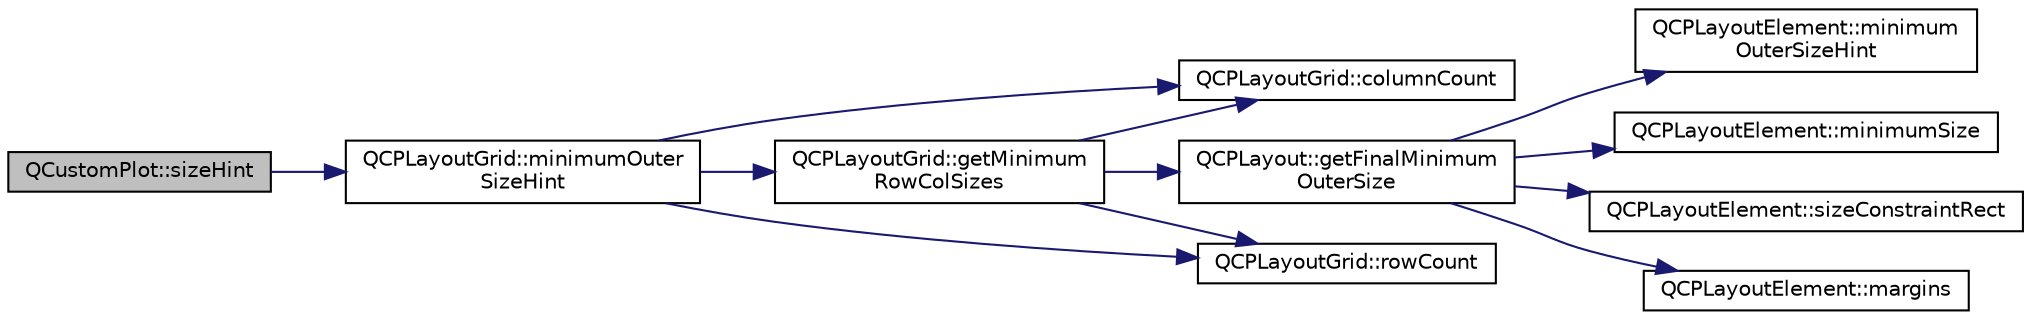 digraph "QCustomPlot::sizeHint"
{
  edge [fontname="Helvetica",fontsize="10",labelfontname="Helvetica",labelfontsize="10"];
  node [fontname="Helvetica",fontsize="10",shape=record];
  rankdir="LR";
  Node1454 [label="QCustomPlot::sizeHint",height=0.2,width=0.4,color="black", fillcolor="grey75", style="filled", fontcolor="black"];
  Node1454 -> Node1455 [color="midnightblue",fontsize="10",style="solid",fontname="Helvetica"];
  Node1455 [label="QCPLayoutGrid::minimumOuter\lSizeHint",height=0.2,width=0.4,color="black", fillcolor="white", style="filled",URL="$class_q_c_p_layout_grid.html#a0438bc58b4d3894d01db95b08d4268df"];
  Node1455 -> Node1456 [color="midnightblue",fontsize="10",style="solid",fontname="Helvetica"];
  Node1456 [label="QCPLayoutGrid::getMinimum\lRowColSizes",height=0.2,width=0.4,color="black", fillcolor="white", style="filled",URL="$class_q_c_p_layout_grid.html#a4b9a251919936f127a63fc1b9911cd4e"];
  Node1456 -> Node1457 [color="midnightblue",fontsize="10",style="solid",fontname="Helvetica"];
  Node1457 [label="QCPLayoutGrid::columnCount",height=0.2,width=0.4,color="black", fillcolor="white", style="filled",URL="$class_q_c_p_layout_grid.html#a1a2962cbf45011405b64b913afa8e7a2"];
  Node1456 -> Node1458 [color="midnightblue",fontsize="10",style="solid",fontname="Helvetica"];
  Node1458 [label="QCPLayoutGrid::rowCount",height=0.2,width=0.4,color="black", fillcolor="white", style="filled",URL="$class_q_c_p_layout_grid.html#a19c66fd76cbce58a8e94f33797e0c0aa"];
  Node1456 -> Node1459 [color="midnightblue",fontsize="10",style="solid",fontname="Helvetica"];
  Node1459 [label="QCPLayout::getFinalMinimum\lOuterSize",height=0.2,width=0.4,color="black", fillcolor="white", style="filled",URL="$class_q_c_p_layout.html#a864fddc84721f186663faf3683f1fa70"];
  Node1459 -> Node1460 [color="midnightblue",fontsize="10",style="solid",fontname="Helvetica"];
  Node1460 [label="QCPLayoutElement::minimum\lOuterSizeHint",height=0.2,width=0.4,color="black", fillcolor="white", style="filled",URL="$class_q_c_p_layout_element.html#a46789036c4fcb190fa374f91321d7c09"];
  Node1459 -> Node1461 [color="midnightblue",fontsize="10",style="solid",fontname="Helvetica"];
  Node1461 [label="QCPLayoutElement::minimumSize",height=0.2,width=0.4,color="black", fillcolor="white", style="filled",URL="$class_q_c_p_layout_element.html#a60d4295468a2b57fe91f6f68e20c3993"];
  Node1459 -> Node1462 [color="midnightblue",fontsize="10",style="solid",fontname="Helvetica"];
  Node1462 [label="QCPLayoutElement::sizeConstraintRect",height=0.2,width=0.4,color="black", fillcolor="white", style="filled",URL="$class_q_c_p_layout_element.html#a66136f121ee3e1c933b748761203cab4"];
  Node1459 -> Node1463 [color="midnightblue",fontsize="10",style="solid",fontname="Helvetica"];
  Node1463 [label="QCPLayoutElement::margins",height=0.2,width=0.4,color="black", fillcolor="white", style="filled",URL="$class_q_c_p_layout_element.html#af4ac9450aa2d60863bf3a8ea0c940c9d"];
  Node1455 -> Node1457 [color="midnightblue",fontsize="10",style="solid",fontname="Helvetica"];
  Node1455 -> Node1458 [color="midnightblue",fontsize="10",style="solid",fontname="Helvetica"];
}

